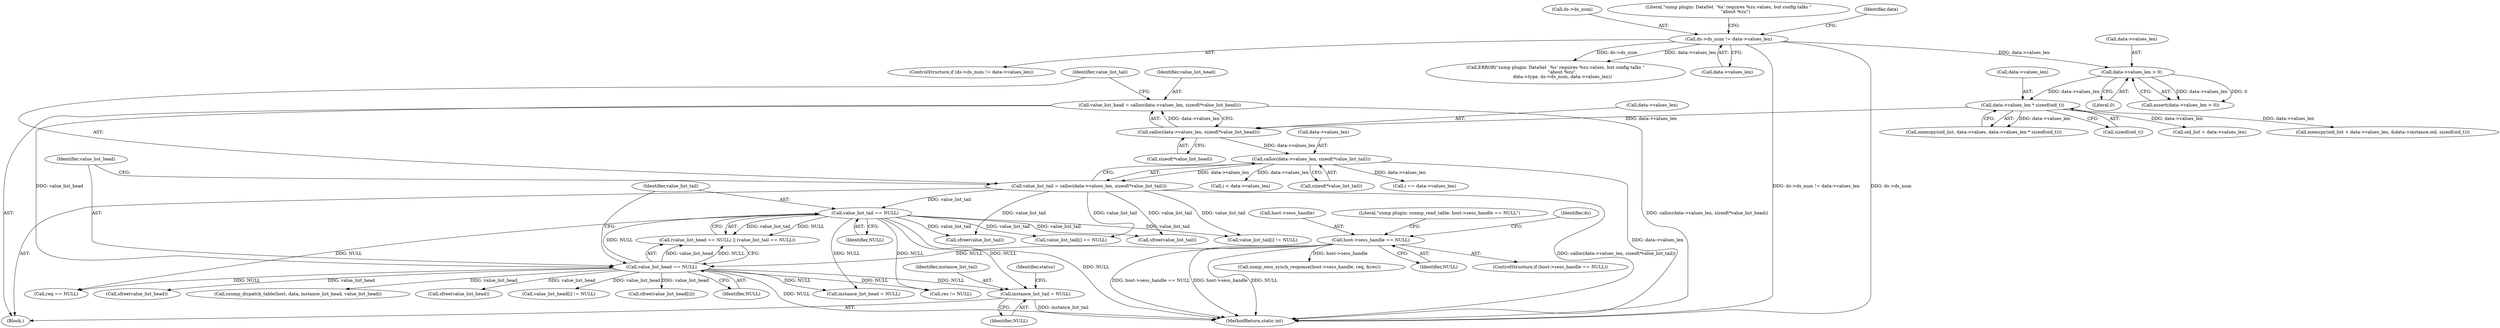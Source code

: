 digraph "0_collectd_d16c24542b2f96a194d43a73c2e5778822b9cb47@pointer" {
"1000305" [label="(Call,instance_list_tail = NULL)"];
"1000289" [label="(Call,value_list_tail == NULL)"];
"1000275" [label="(Call,value_list_tail = calloc(data->values_len, sizeof(*value_list_tail)))"];
"1000277" [label="(Call,calloc(data->values_len, sizeof(*value_list_tail)))"];
"1000268" [label="(Call,calloc(data->values_len, sizeof(*value_list_head)))"];
"1000219" [label="(Call,data->values_len * sizeof(oid_t))"];
"1000209" [label="(Call,data->values_len > 0)"];
"1000186" [label="(Call,ds->ds_num != data->values_len)"];
"1000286" [label="(Call,value_list_head == NULL)"];
"1000266" [label="(Call,value_list_head = calloc(data->values_len, sizeof(*value_list_head)))"];
"1000156" [label="(Call,host->sess_handle == NULL)"];
"1000267" [label="(Identifier,value_list_head)"];
"1000275" [label="(Call,value_list_tail = calloc(data->values_len, sizeof(*value_list_tail)))"];
"1000823" [label="(Call,csnmp_dispatch_table(host, data, instance_list_head, value_list_head))"];
"1000155" [label="(ControlStructure,if (host->sess_handle == NULL))"];
"1000880" [label="(Call,sfree(value_list_head))"];
"1000186" [label="(Call,ds->ds_num != data->values_len)"];
"1000857" [label="(Call,value_list_head[i] != NULL)"];
"1000886" [label="(MethodReturn,static int)"];
"1000190" [label="(Call,data->values_len)"];
"1000281" [label="(Call,sizeof(*value_list_tail))"];
"1000123" [label="(Block,)"];
"1000278" [label="(Call,data->values_len)"];
"1000223" [label="(Call,sizeof(oid_t))"];
"1000523" [label="(Call,i == data->values_len)"];
"1000291" [label="(Identifier,NULL)"];
"1000219" [label="(Call,data->values_len * sizeof(oid_t))"];
"1000210" [label="(Call,data->values_len)"];
"1000157" [label="(Call,host->sess_handle)"];
"1000382" [label="(Call,snmp_sess_synch_response(host->sess_handle, req, &res))"];
"1000802" [label="(Call,res != NULL)"];
"1000213" [label="(Literal,0)"];
"1000277" [label="(Call,calloc(data->values_len, sizeof(*value_list_tail)))"];
"1000297" [label="(Call,sfree(value_list_tail))"];
"1000287" [label="(Identifier,value_list_head)"];
"1000305" [label="(Call,instance_list_tail = NULL)"];
"1000235" [label="(Call,memcpy(oid_list + data->values_len, &data->instance.oid, sizeof(oid_t)))"];
"1000185" [label="(ControlStructure,if (ds->ds_num != data->values_len))"];
"1000285" [label="(Call,(value_list_head == NULL) || (value_list_tail == NULL))"];
"1000187" [label="(Call,ds->ds_num)"];
"1000194" [label="(Call,ERROR(\"snmp plugin: DataSet `%s' requires %zu values, but config talks \"\n          \"about %zu\",\n          data->type, ds->ds_num, data->values_len))"];
"1000322" [label="(Call,req == NULL)"];
"1000309" [label="(Identifier,status)"];
"1000160" [label="(Identifier,NULL)"];
"1000745" [label="(Call,value_list_tail[i] == NULL)"];
"1000871" [label="(Call,sfree(value_list_head[i]))"];
"1000163" [label="(Literal,\"snmp plugin: csnmp_read_table: host->sess_handle == NULL\")"];
"1000882" [label="(Call,sfree(value_list_tail))"];
"1000652" [label="(Call,value_list_tail[i] != NULL)"];
"1000208" [label="(Call,assert(data->values_len > 0))"];
"1000288" [label="(Identifier,NULL)"];
"1000195" [label="(Literal,\"snmp plugin: DataSet `%s' requires %zu values, but config talks \"\n          \"about %zu\")"];
"1000307" [label="(Identifier,NULL)"];
"1000220" [label="(Call,data->values_len)"];
"1000168" [label="(Identifier,ds)"];
"1000848" [label="(Call,i < data->values_len)"];
"1000211" [label="(Identifier,data)"];
"1000306" [label="(Identifier,instance_list_tail)"];
"1000272" [label="(Call,sizeof(*value_list_head))"];
"1000289" [label="(Call,value_list_tail == NULL)"];
"1000209" [label="(Call,data->values_len > 0)"];
"1000156" [label="(Call,host->sess_handle == NULL)"];
"1000276" [label="(Identifier,value_list_tail)"];
"1000266" [label="(Call,value_list_head = calloc(data->values_len, sizeof(*value_list_head)))"];
"1000269" [label="(Call,data->values_len)"];
"1000214" [label="(Call,memcpy(oid_list, data->values, data->values_len * sizeof(oid_t)))"];
"1000302" [label="(Call,instance_list_head = NULL)"];
"1000268" [label="(Call,calloc(data->values_len, sizeof(*value_list_head)))"];
"1000236" [label="(Call,oid_list + data->values_len)"];
"1000295" [label="(Call,sfree(value_list_head))"];
"1000290" [label="(Identifier,value_list_tail)"];
"1000286" [label="(Call,value_list_head == NULL)"];
"1000305" -> "1000123"  [label="AST: "];
"1000305" -> "1000307"  [label="CFG: "];
"1000306" -> "1000305"  [label="AST: "];
"1000307" -> "1000305"  [label="AST: "];
"1000309" -> "1000305"  [label="CFG: "];
"1000305" -> "1000886"  [label="DDG: instance_list_tail"];
"1000289" -> "1000305"  [label="DDG: NULL"];
"1000286" -> "1000305"  [label="DDG: NULL"];
"1000289" -> "1000285"  [label="AST: "];
"1000289" -> "1000291"  [label="CFG: "];
"1000290" -> "1000289"  [label="AST: "];
"1000291" -> "1000289"  [label="AST: "];
"1000285" -> "1000289"  [label="CFG: "];
"1000289" -> "1000886"  [label="DDG: NULL"];
"1000289" -> "1000285"  [label="DDG: value_list_tail"];
"1000289" -> "1000285"  [label="DDG: NULL"];
"1000275" -> "1000289"  [label="DDG: value_list_tail"];
"1000286" -> "1000289"  [label="DDG: NULL"];
"1000289" -> "1000297"  [label="DDG: value_list_tail"];
"1000289" -> "1000302"  [label="DDG: NULL"];
"1000289" -> "1000322"  [label="DDG: NULL"];
"1000289" -> "1000652"  [label="DDG: value_list_tail"];
"1000289" -> "1000745"  [label="DDG: value_list_tail"];
"1000289" -> "1000802"  [label="DDG: NULL"];
"1000289" -> "1000882"  [label="DDG: value_list_tail"];
"1000275" -> "1000123"  [label="AST: "];
"1000275" -> "1000277"  [label="CFG: "];
"1000276" -> "1000275"  [label="AST: "];
"1000277" -> "1000275"  [label="AST: "];
"1000287" -> "1000275"  [label="CFG: "];
"1000275" -> "1000886"  [label="DDG: calloc(data->values_len, sizeof(*value_list_tail))"];
"1000277" -> "1000275"  [label="DDG: data->values_len"];
"1000275" -> "1000297"  [label="DDG: value_list_tail"];
"1000275" -> "1000652"  [label="DDG: value_list_tail"];
"1000275" -> "1000745"  [label="DDG: value_list_tail"];
"1000275" -> "1000882"  [label="DDG: value_list_tail"];
"1000277" -> "1000281"  [label="CFG: "];
"1000278" -> "1000277"  [label="AST: "];
"1000281" -> "1000277"  [label="AST: "];
"1000277" -> "1000886"  [label="DDG: data->values_len"];
"1000268" -> "1000277"  [label="DDG: data->values_len"];
"1000277" -> "1000523"  [label="DDG: data->values_len"];
"1000277" -> "1000848"  [label="DDG: data->values_len"];
"1000268" -> "1000266"  [label="AST: "];
"1000268" -> "1000272"  [label="CFG: "];
"1000269" -> "1000268"  [label="AST: "];
"1000272" -> "1000268"  [label="AST: "];
"1000266" -> "1000268"  [label="CFG: "];
"1000268" -> "1000266"  [label="DDG: data->values_len"];
"1000219" -> "1000268"  [label="DDG: data->values_len"];
"1000219" -> "1000214"  [label="AST: "];
"1000219" -> "1000223"  [label="CFG: "];
"1000220" -> "1000219"  [label="AST: "];
"1000223" -> "1000219"  [label="AST: "];
"1000214" -> "1000219"  [label="CFG: "];
"1000219" -> "1000214"  [label="DDG: data->values_len"];
"1000209" -> "1000219"  [label="DDG: data->values_len"];
"1000219" -> "1000235"  [label="DDG: data->values_len"];
"1000219" -> "1000236"  [label="DDG: data->values_len"];
"1000209" -> "1000208"  [label="AST: "];
"1000209" -> "1000213"  [label="CFG: "];
"1000210" -> "1000209"  [label="AST: "];
"1000213" -> "1000209"  [label="AST: "];
"1000208" -> "1000209"  [label="CFG: "];
"1000209" -> "1000208"  [label="DDG: data->values_len"];
"1000209" -> "1000208"  [label="DDG: 0"];
"1000186" -> "1000209"  [label="DDG: data->values_len"];
"1000186" -> "1000185"  [label="AST: "];
"1000186" -> "1000190"  [label="CFG: "];
"1000187" -> "1000186"  [label="AST: "];
"1000190" -> "1000186"  [label="AST: "];
"1000195" -> "1000186"  [label="CFG: "];
"1000211" -> "1000186"  [label="CFG: "];
"1000186" -> "1000886"  [label="DDG: ds->ds_num != data->values_len"];
"1000186" -> "1000886"  [label="DDG: ds->ds_num"];
"1000186" -> "1000194"  [label="DDG: ds->ds_num"];
"1000186" -> "1000194"  [label="DDG: data->values_len"];
"1000286" -> "1000285"  [label="AST: "];
"1000286" -> "1000288"  [label="CFG: "];
"1000287" -> "1000286"  [label="AST: "];
"1000288" -> "1000286"  [label="AST: "];
"1000290" -> "1000286"  [label="CFG: "];
"1000285" -> "1000286"  [label="CFG: "];
"1000286" -> "1000886"  [label="DDG: NULL"];
"1000286" -> "1000285"  [label="DDG: value_list_head"];
"1000286" -> "1000285"  [label="DDG: NULL"];
"1000266" -> "1000286"  [label="DDG: value_list_head"];
"1000156" -> "1000286"  [label="DDG: NULL"];
"1000286" -> "1000295"  [label="DDG: value_list_head"];
"1000286" -> "1000302"  [label="DDG: NULL"];
"1000286" -> "1000322"  [label="DDG: NULL"];
"1000286" -> "1000802"  [label="DDG: NULL"];
"1000286" -> "1000823"  [label="DDG: value_list_head"];
"1000286" -> "1000857"  [label="DDG: value_list_head"];
"1000286" -> "1000871"  [label="DDG: value_list_head"];
"1000286" -> "1000880"  [label="DDG: value_list_head"];
"1000266" -> "1000123"  [label="AST: "];
"1000267" -> "1000266"  [label="AST: "];
"1000276" -> "1000266"  [label="CFG: "];
"1000266" -> "1000886"  [label="DDG: calloc(data->values_len, sizeof(*value_list_head))"];
"1000156" -> "1000155"  [label="AST: "];
"1000156" -> "1000160"  [label="CFG: "];
"1000157" -> "1000156"  [label="AST: "];
"1000160" -> "1000156"  [label="AST: "];
"1000163" -> "1000156"  [label="CFG: "];
"1000168" -> "1000156"  [label="CFG: "];
"1000156" -> "1000886"  [label="DDG: host->sess_handle"];
"1000156" -> "1000886"  [label="DDG: NULL"];
"1000156" -> "1000886"  [label="DDG: host->sess_handle == NULL"];
"1000156" -> "1000382"  [label="DDG: host->sess_handle"];
}
